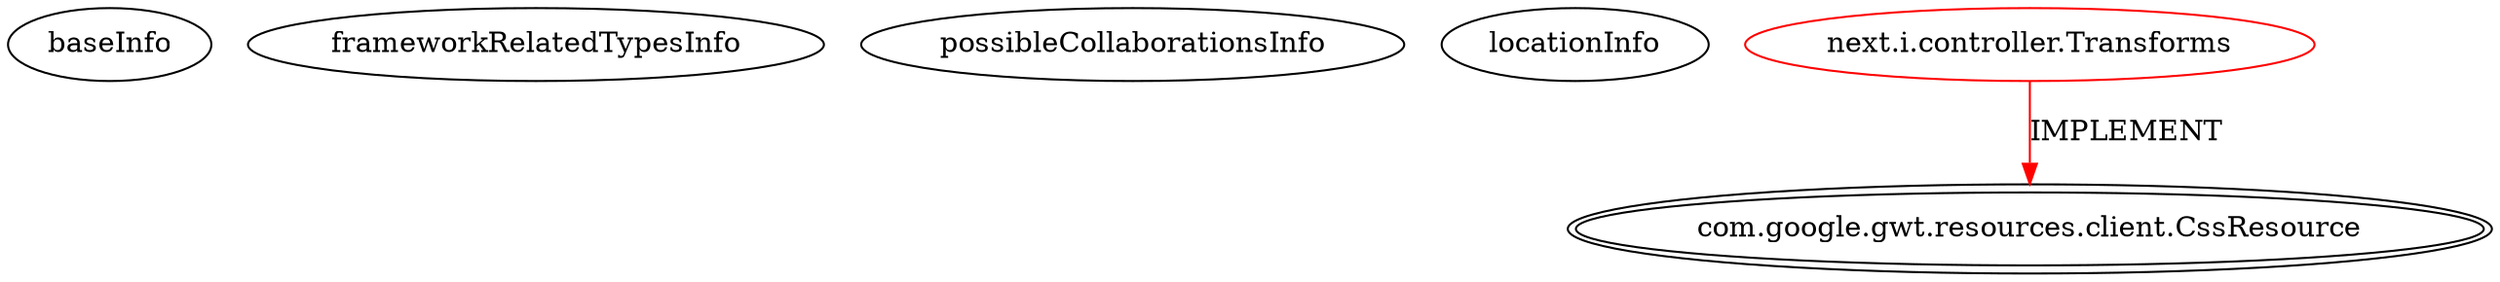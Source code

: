 digraph {
baseInfo[graphId=4150,category="extension_graph",isAnonymous=false,possibleRelation=false]
frameworkRelatedTypesInfo[0="com.google.gwt.resources.client.CssResource"]
possibleCollaborationsInfo[]
locationInfo[projectName="nextinterfaces-next",filePath="/nextinterfaces-next/next-master/src/next/i/controller/Transforms.java",contextSignature="Transforms",graphId="4150"]
0[label="next.i.controller.Transforms",vertexType="ROOT_CLIENT_CLASS_DECLARATION",isFrameworkType=false,color=red]
1[label="com.google.gwt.resources.client.CssResource",vertexType="FRAMEWORK_INTERFACE_TYPE",isFrameworkType=true,peripheries=2]
0->1[label="IMPLEMENT",color=red]
}
